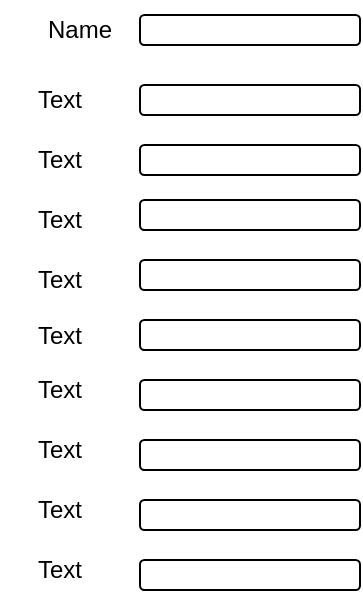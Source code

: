 <mxfile version="14.2.7" type="github">
  <diagram id="xhCaqf5FaArxFptGwSZM" name="Page-1">
    <mxGraphModel dx="782" dy="480" grid="1" gridSize="10" guides="1" tooltips="1" connect="1" arrows="1" fold="1" page="1" pageScale="1" pageWidth="827" pageHeight="1169" background="none" math="0" shadow="0">
      <root>
        <mxCell id="0" />
        <mxCell id="1" parent="0" />
        <mxCell id="TQLbrhSt6r9XaCd5zcp3-1" value="Name" style="text;html=1;strokeColor=none;fillColor=none;align=center;verticalAlign=middle;whiteSpace=wrap;rounded=1;" parent="1" vertex="1">
          <mxGeometry x="250" y="80" width="60" height="30" as="geometry" />
        </mxCell>
        <mxCell id="TQLbrhSt6r9XaCd5zcp3-2" value="Text" style="text;html=1;strokeColor=none;fillColor=none;align=center;verticalAlign=middle;whiteSpace=wrap;rounded=1;" parent="1" vertex="1">
          <mxGeometry x="240" y="120" width="60" height="20" as="geometry" />
        </mxCell>
        <mxCell id="TQLbrhSt6r9XaCd5zcp3-4" value="Text" style="text;html=1;strokeColor=none;fillColor=none;align=center;verticalAlign=middle;whiteSpace=wrap;rounded=1;" parent="1" vertex="1">
          <mxGeometry x="240" y="150" width="60" height="20" as="geometry" />
        </mxCell>
        <mxCell id="zXQB7tVFWBWooae36YqB-4" value="" style="whiteSpace=wrap;html=1;rounded=1;" vertex="1" parent="1">
          <mxGeometry x="310" y="87.5" width="110" height="15" as="geometry" />
        </mxCell>
        <mxCell id="zXQB7tVFWBWooae36YqB-5" value="" style="whiteSpace=wrap;html=1;rounded=1;" vertex="1" parent="1">
          <mxGeometry x="310" y="122.5" width="110" height="15" as="geometry" />
        </mxCell>
        <mxCell id="zXQB7tVFWBWooae36YqB-6" value="" style="whiteSpace=wrap;html=1;rounded=1;" vertex="1" parent="1">
          <mxGeometry x="310" y="152.5" width="110" height="15" as="geometry" />
        </mxCell>
        <mxCell id="zXQB7tVFWBWooae36YqB-7" value="" style="whiteSpace=wrap;html=1;rounded=1;" vertex="1" parent="1">
          <mxGeometry x="310" y="180" width="110" height="15" as="geometry" />
        </mxCell>
        <mxCell id="zXQB7tVFWBWooae36YqB-8" value="" style="whiteSpace=wrap;html=1;rounded=1;" vertex="1" parent="1">
          <mxGeometry x="310" y="210" width="110" height="15" as="geometry" />
        </mxCell>
        <mxCell id="zXQB7tVFWBWooae36YqB-9" value="" style="whiteSpace=wrap;html=1;rounded=1;" vertex="1" parent="1">
          <mxGeometry x="310" y="240" width="110" height="15" as="geometry" />
        </mxCell>
        <mxCell id="zXQB7tVFWBWooae36YqB-10" value="" style="whiteSpace=wrap;html=1;rounded=1;" vertex="1" parent="1">
          <mxGeometry x="310" y="270" width="110" height="15" as="geometry" />
        </mxCell>
        <mxCell id="zXQB7tVFWBWooae36YqB-11" value="" style="whiteSpace=wrap;html=1;rounded=1;" vertex="1" parent="1">
          <mxGeometry x="310" y="300" width="110" height="15" as="geometry" />
        </mxCell>
        <mxCell id="zXQB7tVFWBWooae36YqB-12" value="" style="whiteSpace=wrap;html=1;rounded=1;" vertex="1" parent="1">
          <mxGeometry x="310" y="330" width="110" height="15" as="geometry" />
        </mxCell>
        <mxCell id="zXQB7tVFWBWooae36YqB-13" value="" style="whiteSpace=wrap;html=1;rounded=1;" vertex="1" parent="1">
          <mxGeometry x="310" y="360" width="110" height="15" as="geometry" />
        </mxCell>
        <mxCell id="zXQB7tVFWBWooae36YqB-14" value="Text" style="text;html=1;strokeColor=none;fillColor=none;align=center;verticalAlign=middle;whiteSpace=wrap;rounded=1;" vertex="1" parent="1">
          <mxGeometry x="240" y="180" width="60" height="20" as="geometry" />
        </mxCell>
        <mxCell id="zXQB7tVFWBWooae36YqB-15" value="Text" style="text;html=1;strokeColor=none;fillColor=none;align=center;verticalAlign=middle;whiteSpace=wrap;rounded=1;" vertex="1" parent="1">
          <mxGeometry x="240" y="210" width="60" height="20" as="geometry" />
        </mxCell>
        <mxCell id="zXQB7tVFWBWooae36YqB-16" value="Text" style="text;html=1;strokeColor=none;fillColor=none;align=center;verticalAlign=middle;whiteSpace=wrap;rounded=1;" vertex="1" parent="1">
          <mxGeometry x="240" y="237.5" width="60" height="20" as="geometry" />
        </mxCell>
        <mxCell id="zXQB7tVFWBWooae36YqB-17" value="Text" style="text;html=1;strokeColor=none;fillColor=none;align=center;verticalAlign=middle;whiteSpace=wrap;rounded=1;" vertex="1" parent="1">
          <mxGeometry x="240" y="265" width="60" height="20" as="geometry" />
        </mxCell>
        <mxCell id="zXQB7tVFWBWooae36YqB-18" value="Text" style="text;html=1;strokeColor=none;fillColor=none;align=center;verticalAlign=middle;whiteSpace=wrap;rounded=1;" vertex="1" parent="1">
          <mxGeometry x="240" y="295" width="60" height="20" as="geometry" />
        </mxCell>
        <mxCell id="zXQB7tVFWBWooae36YqB-19" value="Text" style="text;html=1;strokeColor=none;fillColor=none;align=center;verticalAlign=middle;whiteSpace=wrap;rounded=1;" vertex="1" parent="1">
          <mxGeometry x="240" y="325" width="60" height="20" as="geometry" />
        </mxCell>
        <mxCell id="zXQB7tVFWBWooae36YqB-20" value="Text" style="text;html=1;strokeColor=none;fillColor=none;align=center;verticalAlign=middle;whiteSpace=wrap;rounded=1;" vertex="1" parent="1">
          <mxGeometry x="240" y="355" width="60" height="20" as="geometry" />
        </mxCell>
      </root>
    </mxGraphModel>
  </diagram>
</mxfile>
